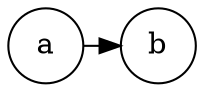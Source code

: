 digraph{
	// ratio=fill;
	// size="3,2!"
	dpi=100

	a[regular=true];
	b[regular=true];
	subgraph name {
		rank=same
		a -> b;
	}
}
